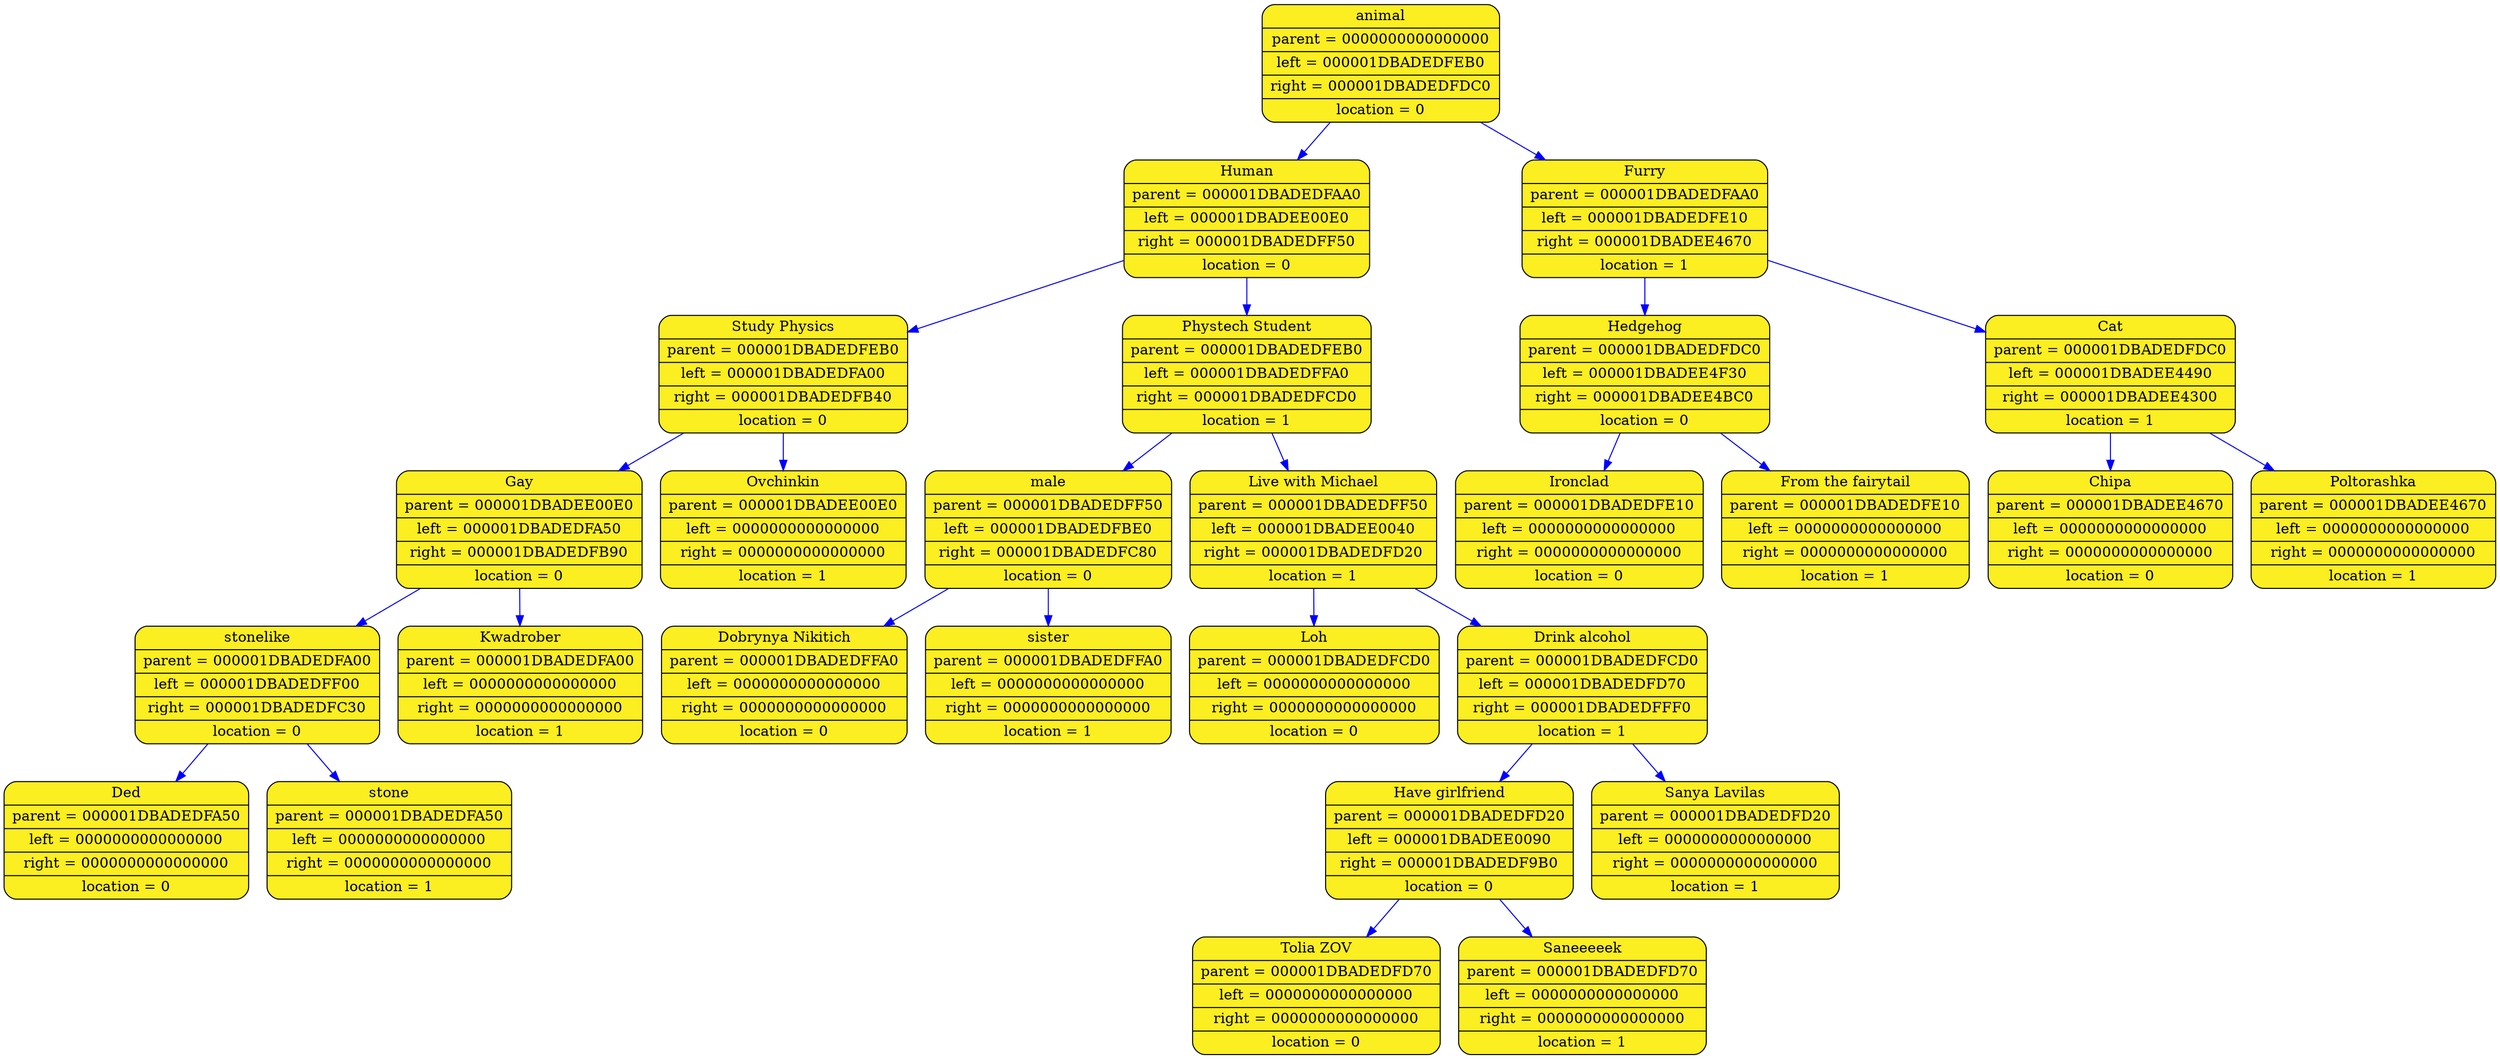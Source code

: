 digraph list
{
rankdir=HR;
	2043027520168 [shape = Mrecord; style = filled; fillcolor="#FBEE21"; color = "#000000"; fontcolor = "#000000"; label = "{ animal| parent = 0000000000000000| left = 000001DBADEDFEB0| right = 000001DBADEDFDC0| location = 0}"];
	2043027521208 [shape = Mrecord; style = filled; fillcolor="#FBEE21"; color = "#000000"; fontcolor = "#000000"; label = "{ Human| parent = 000001DBADEDFAA0| left = 000001DBADEE00E0| right = 000001DBADEDFF50| location = 0}"];
	2043027520168 -> 2043027521208 [color="blue"]
	2043027521768 [shape = Mrecord; style = filled; fillcolor="#FBEE21"; color = "#000000"; fontcolor = "#000000"; label = "{ Study Physics| parent = 000001DBADEDFEB0| left = 000001DBADEDFA00| right = 000001DBADEDFB40| location = 0}"];
	2043027521208 -> 2043027521768 [color="blue"]
	2043027520008 [shape = Mrecord; style = filled; fillcolor="#FBEE21"; color = "#000000"; fontcolor = "#000000"; label = "{ Gay| parent = 000001DBADEE00E0| left = 000001DBADEDFA50| right = 000001DBADEDFB90| location = 0}"];
	2043027521768 -> 2043027520008 [color="blue"]
	2043027520088 [shape = Mrecord; style = filled; fillcolor="#FBEE21"; color = "#000000"; fontcolor = "#000000"; label = "{ stonelike| parent = 000001DBADEDFA00| left = 000001DBADEDFF00| right = 000001DBADEDFC30| location = 0}"];
	2043027520008 -> 2043027520088 [color="blue"]
	2043027521288 [shape = Mrecord; style = filled; fillcolor="#FBEE21"; color = "#000000"; fontcolor = "#000000"; label = "{ Ded| parent = 000001DBADEDFA50| left = 0000000000000000| right = 0000000000000000| location = 0}"];
	2043027520088 -> 2043027521288 [color="blue"]
	2043027520568 [shape = Mrecord; style = filled; fillcolor="#FBEE21"; color = "#000000"; fontcolor = "#000000"; label = "{ stone| parent = 000001DBADEDFA50| left = 0000000000000000| right = 0000000000000000| location = 1}"];
	2043027520088 -> 2043027520568 [color="blue"]
	2043027520408 [shape = Mrecord; style = filled; fillcolor="#FBEE21"; color = "#000000"; fontcolor = "#000000"; label = "{ Kwadrober| parent = 000001DBADEDFA00| left = 0000000000000000| right = 0000000000000000| location = 1}"];
	2043027520008 -> 2043027520408 [color="blue"]
	2043027520328 [shape = Mrecord; style = filled; fillcolor="#FBEE21"; color = "#000000"; fontcolor = "#000000"; label = "{ Ovchinkin| parent = 000001DBADEE00E0| left = 0000000000000000| right = 0000000000000000| location = 1}"];
	2043027521768 -> 2043027520328 [color="blue"]
	2043027521368 [shape = Mrecord; style = filled; fillcolor="#FBEE21"; color = "#000000"; fontcolor = "#000000"; label = "{ Phystech Student| parent = 000001DBADEDFEB0| left = 000001DBADEDFFA0| right = 000001DBADEDFCD0| location = 1}"];
	2043027521208 -> 2043027521368 [color="blue"]
	2043027521448 [shape = Mrecord; style = filled; fillcolor="#FBEE21"; color = "#000000"; fontcolor = "#000000"; label = "{ male| parent = 000001DBADEDFF50| left = 000001DBADEDFBE0| right = 000001DBADEDFC80| location = 0}"];
	2043027521368 -> 2043027521448 [color="blue"]
	2043027520488 [shape = Mrecord; style = filled; fillcolor="#FBEE21"; color = "#000000"; fontcolor = "#000000"; label = "{ Dobrynya Nikitich| parent = 000001DBADEDFFA0| left = 0000000000000000| right = 0000000000000000| location = 0}"];
	2043027521448 -> 2043027520488 [color="blue"]
	2043027520648 [shape = Mrecord; style = filled; fillcolor="#FBEE21"; color = "#000000"; fontcolor = "#000000"; label = "{ sister| parent = 000001DBADEDFFA0| left = 0000000000000000| right = 0000000000000000| location = 1}"];
	2043027521448 -> 2043027520648 [color="blue"]
	2043027520728 [shape = Mrecord; style = filled; fillcolor="#FBEE21"; color = "#000000"; fontcolor = "#000000"; label = "{ Live with Michael| parent = 000001DBADEDFF50| left = 000001DBADEE0040| right = 000001DBADEDFD20| location = 1}"];
	2043027521368 -> 2043027520728 [color="blue"]
	2043027521608 [shape = Mrecord; style = filled; fillcolor="#FBEE21"; color = "#000000"; fontcolor = "#000000"; label = "{ Loh| parent = 000001DBADEDFCD0| left = 0000000000000000| right = 0000000000000000| location = 0}"];
	2043027520728 -> 2043027521608 [color="blue"]
	2043027520808 [shape = Mrecord; style = filled; fillcolor="#FBEE21"; color = "#000000"; fontcolor = "#000000"; label = "{ Drink alcohol| parent = 000001DBADEDFCD0| left = 000001DBADEDFD70| right = 000001DBADEDFFF0| location = 1}"];
	2043027520728 -> 2043027520808 [color="blue"]
	2043027520888 [shape = Mrecord; style = filled; fillcolor="#FBEE21"; color = "#000000"; fontcolor = "#000000"; label = "{ Have girlfriend| parent = 000001DBADEDFD20| left = 000001DBADEE0090| right = 000001DBADEDF9B0| location = 0}"];
	2043027520808 -> 2043027520888 [color="blue"]
	2043027521688 [shape = Mrecord; style = filled; fillcolor="#FBEE21"; color = "#000000"; fontcolor = "#000000"; label = "{ Tolia ZOV| parent = 000001DBADEDFD70| left = 0000000000000000| right = 0000000000000000| location = 0}"];
	2043027520888 -> 2043027521688 [color="blue"]
	2043027519928 [shape = Mrecord; style = filled; fillcolor="#FBEE21"; color = "#000000"; fontcolor = "#000000"; label = "{ Saneeeeek| parent = 000001DBADEDFD70| left = 0000000000000000| right = 0000000000000000| location = 1}"];
	2043027520888 -> 2043027519928 [color="blue"]
	2043027521528 [shape = Mrecord; style = filled; fillcolor="#FBEE21"; color = "#000000"; fontcolor = "#000000"; label = "{ Sanya Lavilas| parent = 000001DBADEDFD20| left = 0000000000000000| right = 0000000000000000| location = 1}"];
	2043027520808 -> 2043027521528 [color="blue"]
	2043027520968 [shape = Mrecord; style = filled; fillcolor="#FBEE21"; color = "#000000"; fontcolor = "#000000"; label = "{ Furry| parent = 000001DBADEDFAA0| left = 000001DBADEDFE10| right = 000001DBADEE4670| location = 1}"];
	2043027520168 -> 2043027520968 [color="blue"]
	2043027521048 [shape = Mrecord; style = filled; fillcolor="#FBEE21"; color = "#000000"; fontcolor = "#000000"; label = "{ Hedgehog| parent = 000001DBADEDFDC0| left = 000001DBADEE4F30| right = 000001DBADEE4BC0| location = 0}"];
	2043027520968 -> 2043027521048 [color="blue"]
	2043027541816 [shape = Mrecord; style = filled; fillcolor="#FBEE21"; color = "#000000"; fontcolor = "#000000"; label = "{ Ironclad| parent = 000001DBADEDFE10| left = 0000000000000000| right = 0000000000000000| location = 0}"];
	2043027521048 -> 2043027541816 [color="blue"]
	2043027540936 [shape = Mrecord; style = filled; fillcolor="#FBEE21"; color = "#000000"; fontcolor = "#000000"; label = "{ From the fairytail| parent = 000001DBADEDFE10| left = 0000000000000000| right = 0000000000000000| location = 1}"];
	2043027521048 -> 2043027540936 [color="blue"]
	2043027539576 [shape = Mrecord; style = filled; fillcolor="#FBEE21"; color = "#000000"; fontcolor = "#000000"; label = "{ Cat| parent = 000001DBADEDFDC0| left = 000001DBADEE4490| right = 000001DBADEE4300| location = 1}"];
	2043027520968 -> 2043027539576 [color="blue"]
	2043027539096 [shape = Mrecord; style = filled; fillcolor="#FBEE21"; color = "#000000"; fontcolor = "#000000"; label = "{ Chipa| parent = 000001DBADEE4670| left = 0000000000000000| right = 0000000000000000| location = 0}"];
	2043027539576 -> 2043027539096 [color="blue"]
	2043027538696 [shape = Mrecord; style = filled; fillcolor="#FBEE21"; color = "#000000"; fontcolor = "#000000"; label = "{ Poltorashka| parent = 000001DBADEE4670| left = 0000000000000000| right = 0000000000000000| location = 1}"];
	2043027539576 -> 2043027538696 [color="blue"]
	}